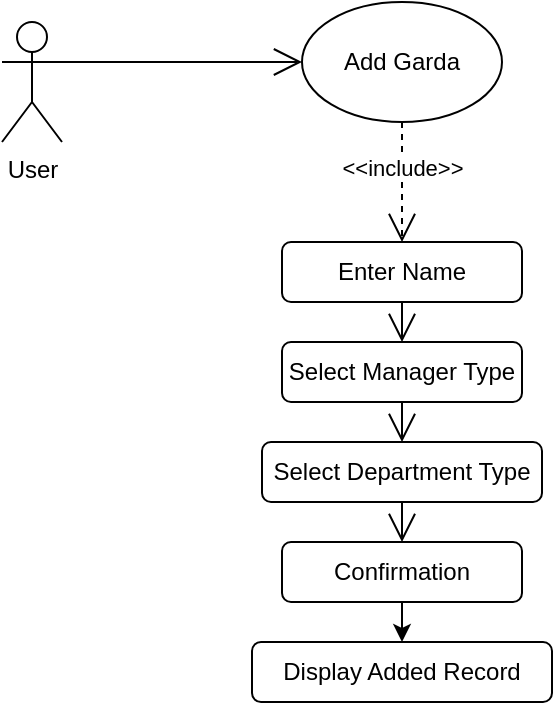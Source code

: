 <mxfile version="27.0.1">
  <diagram name="Page-1" id="hki27oOGaCnbmpuKHKX2">
    <mxGraphModel dx="772" dy="483" grid="1" gridSize="10" guides="1" tooltips="1" connect="1" arrows="1" fold="1" page="1" pageScale="1" pageWidth="827" pageHeight="1169" math="0" shadow="0">
      <root>
        <mxCell id="0" />
        <mxCell id="1" parent="0" />
        <mxCell id="mhtZAYLoDDOU7VBtEKyq-1" value="User" style="shape=umlActor;verticalLabelPosition=bottom;verticalAlign=top;html=1;" parent="1" vertex="1">
          <mxGeometry x="200" y="40" width="30" height="60" as="geometry" />
        </mxCell>
        <mxCell id="mhtZAYLoDDOU7VBtEKyq-4" value="Add Garda" style="ellipse;whiteSpace=wrap;html=1;" parent="1" vertex="1">
          <mxGeometry x="350" y="30" width="100" height="60" as="geometry" />
        </mxCell>
        <mxCell id="mhtZAYLoDDOU7VBtEKyq-6" value="Enter Name" style="rounded=1;whiteSpace=wrap;html=1;" parent="1" vertex="1">
          <mxGeometry x="340" y="150" width="120" height="30" as="geometry" />
        </mxCell>
        <mxCell id="mhtZAYLoDDOU7VBtEKyq-8" value="Select Manager Type" style="rounded=1;whiteSpace=wrap;html=1;" parent="1" vertex="1">
          <mxGeometry x="340" y="200" width="120" height="30" as="geometry" />
        </mxCell>
        <mxCell id="mhtZAYLoDDOU7VBtEKyq-9" value="Select Department Type" style="rounded=1;whiteSpace=wrap;html=1;" parent="1" vertex="1">
          <mxGeometry x="330" y="250" width="140" height="30" as="geometry" />
        </mxCell>
        <mxCell id="mhtZAYLoDDOU7VBtEKyq-10" value="Confirmation" style="rounded=1;whiteSpace=wrap;html=1;" parent="1" vertex="1">
          <mxGeometry x="340" y="300" width="120" height="30" as="geometry" />
        </mxCell>
        <mxCell id="mhtZAYLoDDOU7VBtEKyq-13" value="" style="endArrow=open;endFill=1;endSize=12;html=1;rounded=0;exitX=1;exitY=0.333;exitDx=0;exitDy=0;exitPerimeter=0;entryX=0;entryY=0.5;entryDx=0;entryDy=0;" parent="1" source="mhtZAYLoDDOU7VBtEKyq-1" target="mhtZAYLoDDOU7VBtEKyq-4" edge="1">
          <mxGeometry width="160" relative="1" as="geometry">
            <mxPoint x="320" y="240" as="sourcePoint" />
            <mxPoint x="480" y="240" as="targetPoint" />
          </mxGeometry>
        </mxCell>
        <mxCell id="mhtZAYLoDDOU7VBtEKyq-15" value="" style="endArrow=open;endFill=1;endSize=12;html=1;rounded=0;exitX=0.5;exitY=1;exitDx=0;exitDy=0;entryX=0.5;entryY=0;entryDx=0;entryDy=0;dashed=1;" parent="1" source="mhtZAYLoDDOU7VBtEKyq-4" target="mhtZAYLoDDOU7VBtEKyq-6" edge="1">
          <mxGeometry width="160" relative="1" as="geometry">
            <mxPoint x="130" y="190" as="sourcePoint" />
            <mxPoint x="380" y="100" as="targetPoint" />
          </mxGeometry>
        </mxCell>
        <mxCell id="mhtZAYLoDDOU7VBtEKyq-26" value="&amp;lt;&amp;lt;include&amp;gt;&amp;gt;" style="edgeLabel;html=1;align=center;verticalAlign=middle;resizable=0;points=[];" parent="mhtZAYLoDDOU7VBtEKyq-15" vertex="1" connectable="0">
          <mxGeometry x="-0.244" relative="1" as="geometry">
            <mxPoint as="offset" />
          </mxGeometry>
        </mxCell>
        <mxCell id="mhtZAYLoDDOU7VBtEKyq-21" value="" style="endArrow=open;endFill=1;endSize=12;html=1;rounded=0;entryX=0.5;entryY=0;entryDx=0;entryDy=0;exitX=0.5;exitY=1;exitDx=0;exitDy=0;" parent="1" target="mhtZAYLoDDOU7VBtEKyq-8" edge="1">
          <mxGeometry width="160" relative="1" as="geometry">
            <mxPoint x="400" y="180" as="sourcePoint" />
            <mxPoint x="520" y="190" as="targetPoint" />
          </mxGeometry>
        </mxCell>
        <mxCell id="mhtZAYLoDDOU7VBtEKyq-22" value="" style="endArrow=open;endFill=1;endSize=12;html=1;rounded=0;entryX=0.5;entryY=0;entryDx=0;entryDy=0;exitX=0.5;exitY=1;exitDx=0;exitDy=0;" parent="1" source="mhtZAYLoDDOU7VBtEKyq-8" target="mhtZAYLoDDOU7VBtEKyq-9" edge="1">
          <mxGeometry width="160" relative="1" as="geometry">
            <mxPoint x="530" y="140" as="sourcePoint" />
            <mxPoint x="530" y="200" as="targetPoint" />
          </mxGeometry>
        </mxCell>
        <mxCell id="mhtZAYLoDDOU7VBtEKyq-23" value="" style="endArrow=open;endFill=1;endSize=12;html=1;rounded=0;entryX=0.5;entryY=0;entryDx=0;entryDy=0;exitX=0.5;exitY=1;exitDx=0;exitDy=0;" parent="1" source="mhtZAYLoDDOU7VBtEKyq-9" target="mhtZAYLoDDOU7VBtEKyq-10" edge="1">
          <mxGeometry width="160" relative="1" as="geometry">
            <mxPoint x="540" y="150" as="sourcePoint" />
            <mxPoint x="540" y="210" as="targetPoint" />
          </mxGeometry>
        </mxCell>
        <mxCell id="mhtZAYLoDDOU7VBtEKyq-24" value="Display Added Record" style="rounded=1;whiteSpace=wrap;html=1;" parent="1" vertex="1">
          <mxGeometry x="325" y="350" width="150" height="30" as="geometry" />
        </mxCell>
        <mxCell id="mhtZAYLoDDOU7VBtEKyq-25" value="" style="endArrow=classic;html=1;rounded=0;exitX=0.5;exitY=1;exitDx=0;exitDy=0;entryX=0.5;entryY=0;entryDx=0;entryDy=0;" parent="1" source="mhtZAYLoDDOU7VBtEKyq-10" target="mhtZAYLoDDOU7VBtEKyq-24" edge="1">
          <mxGeometry width="50" height="50" relative="1" as="geometry">
            <mxPoint x="370" y="290" as="sourcePoint" />
            <mxPoint x="420" y="240" as="targetPoint" />
          </mxGeometry>
        </mxCell>
      </root>
    </mxGraphModel>
  </diagram>
</mxfile>
